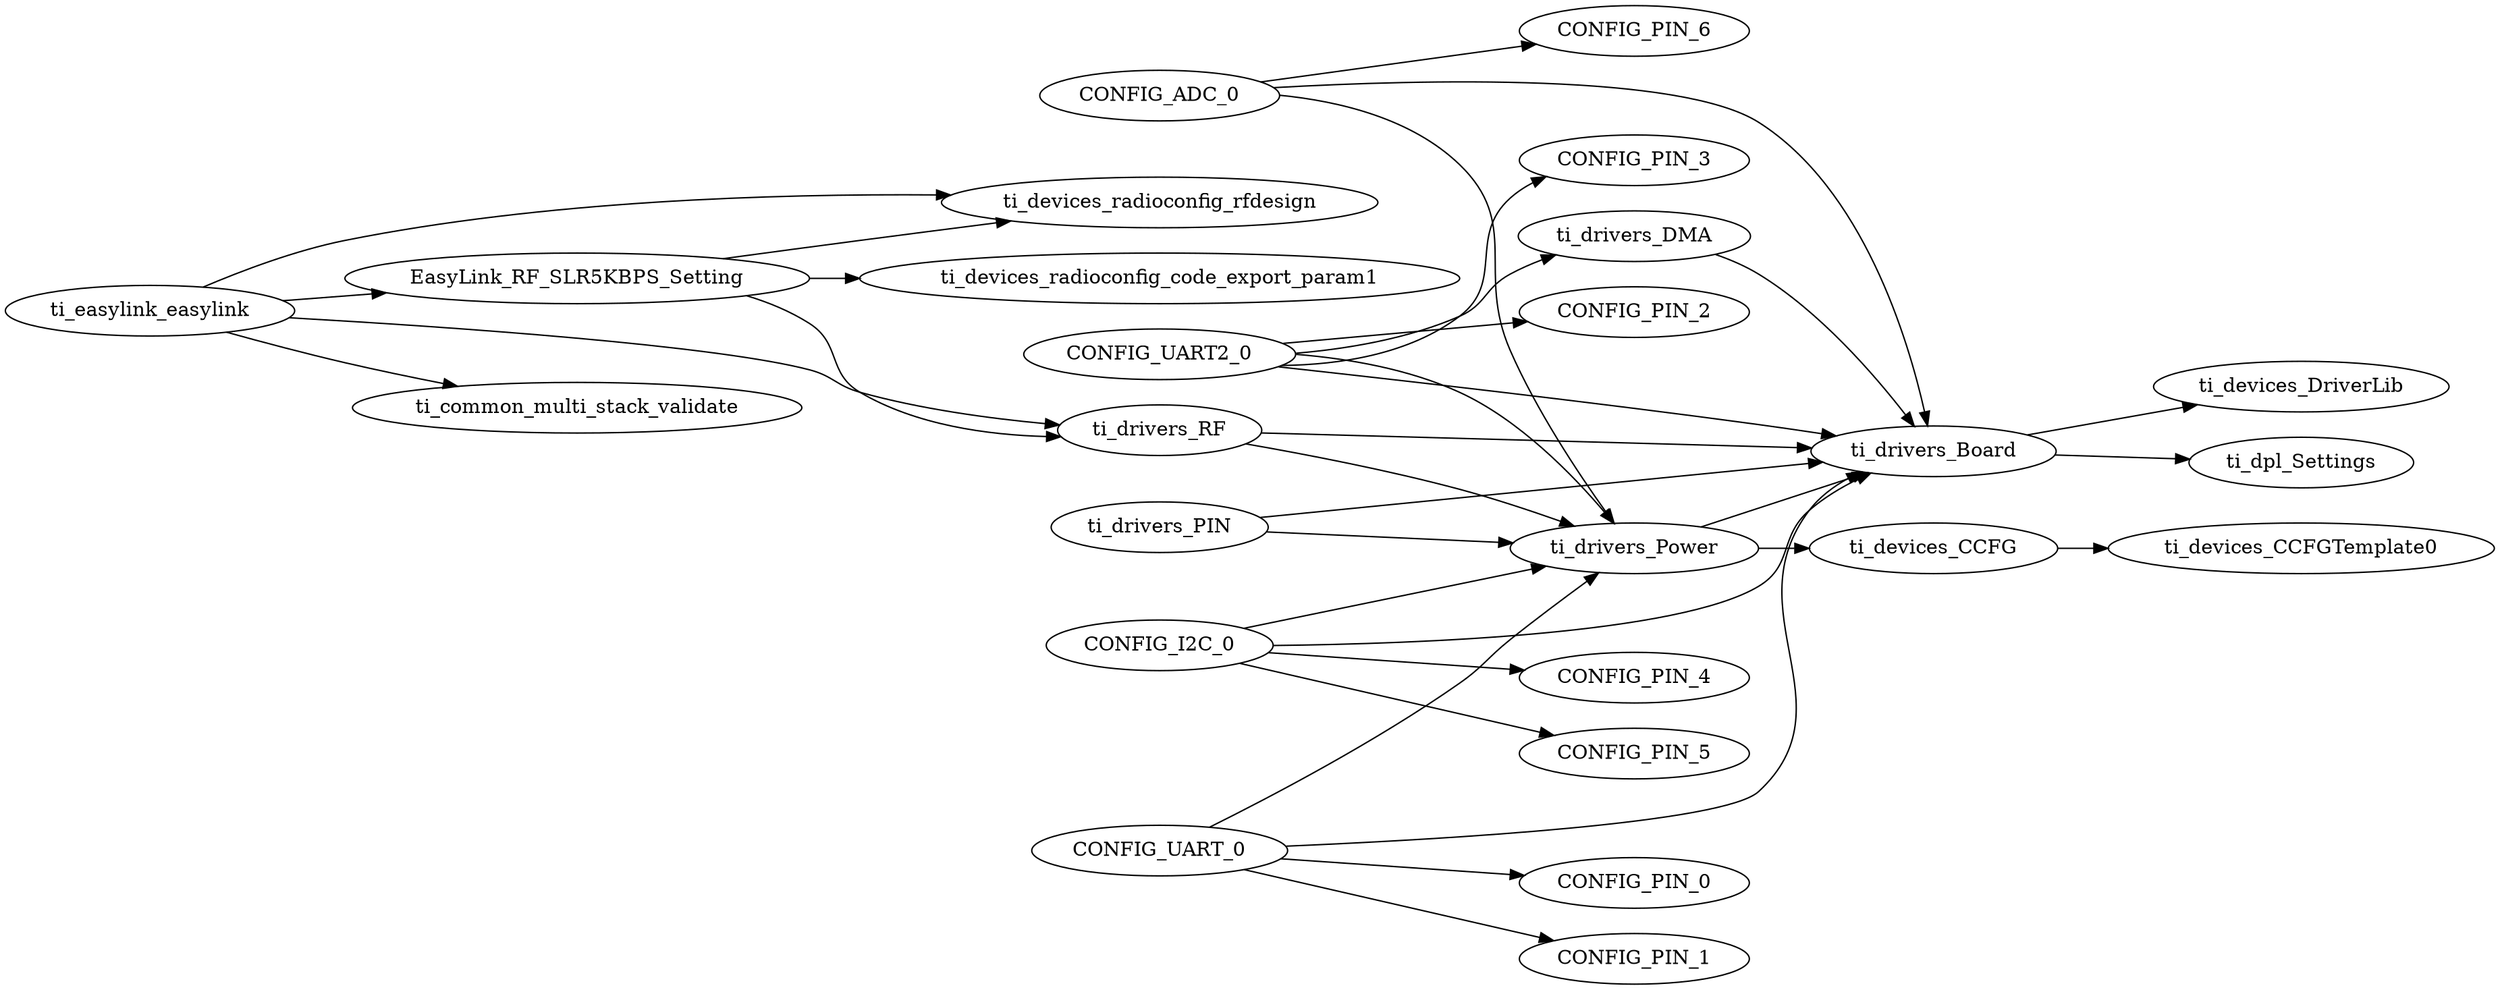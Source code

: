 digraph Model
{
    graph[rankdir=LR]

    // mod.$name=/ti/common/multi_stack_validate

    // mod.$name=/ti/devices/CCFG
    ti_devices_CCFG -> ti_devices_CCFGTemplate0

    // mod.$name=/ti/devices/CCFGTemplate

    // mod.$name=/ti/devices/DriverLib

    // mod.$name=/ti/devices/radioconfig/code_export_param

    // mod.$name=/ti/devices/radioconfig/rfdesign

    // mod.$name=/ti/devices/radioconfig/settings/prop
    EasyLink_RF_SLR5KBPS_Setting -> ti_drivers_RF
    EasyLink_RF_SLR5KBPS_Setting -> ti_devices_radioconfig_rfdesign
    EasyLink_RF_SLR5KBPS_Setting -> ti_devices_radioconfig_code_export_param1

    // mod.$name=/ti/dpl/Settings

    // mod.$name=/ti/drivers/ADC
    CONFIG_ADC_0 -> ti_drivers_Power
    CONFIG_ADC_0 -> ti_drivers_Board
    CONFIG_ADC_0 -> CONFIG_PIN_6

    // mod.$name=/ti/drivers/Board
    ti_drivers_Board -> ti_devices_DriverLib
    ti_drivers_Board -> ti_dpl_Settings

    // mod.$name=/ti/drivers/DMA
    ti_drivers_DMA -> ti_drivers_Board

    // mod.$name=/ti/drivers/I2C
    CONFIG_I2C_0 -> ti_drivers_Power
    CONFIG_I2C_0 -> ti_drivers_Board
    CONFIG_I2C_0 -> CONFIG_PIN_4
    CONFIG_I2C_0 -> CONFIG_PIN_5

    // mod.$name=/ti/drivers/PIN
    ti_drivers_PIN -> ti_drivers_Power
    ti_drivers_PIN -> ti_drivers_Board

    // mod.$name=/ti/drivers/Power
    ti_drivers_Power -> ti_devices_CCFG
    ti_drivers_Power -> ti_drivers_Board

    // mod.$name=/ti/drivers/RF
    ti_drivers_RF -> ti_drivers_Power
    ti_drivers_RF -> ti_drivers_Board

    // mod.$name=/ti/drivers/RTOS

    // mod.$name=/ti/drivers/UART
    CONFIG_UART_0 -> ti_drivers_Power
    CONFIG_UART_0 -> ti_drivers_Board
    CONFIG_UART_0 -> CONFIG_PIN_0
    CONFIG_UART_0 -> CONFIG_PIN_1

    // mod.$name=/ti/drivers/UART2
    CONFIG_UART2_0 -> ti_drivers_DMA
    CONFIG_UART2_0 -> ti_drivers_Power
    CONFIG_UART2_0 -> ti_drivers_Board
    CONFIG_UART2_0 -> CONFIG_PIN_2
    CONFIG_UART2_0 -> CONFIG_PIN_3

    // mod.$name=/ti/easylink/easylink
    ti_easylink_easylink -> ti_drivers_RF
    ti_easylink_easylink -> ti_devices_radioconfig_rfdesign
    ti_easylink_easylink -> ti_common_multi_stack_validate
    ti_easylink_easylink -> EasyLink_RF_SLR5KBPS_Setting
}

